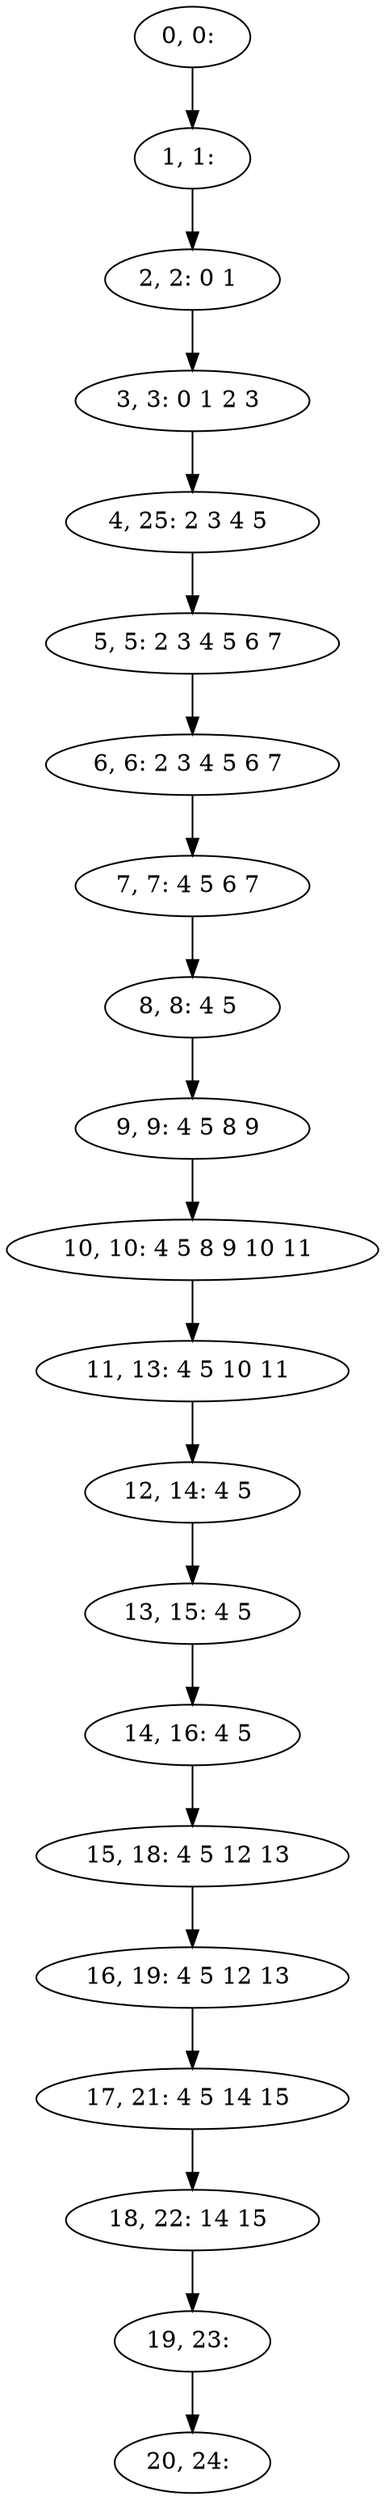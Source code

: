 digraph G {
0[label="0, 0: "];
1[label="1, 1: "];
2[label="2, 2: 0 1 "];
3[label="3, 3: 0 1 2 3 "];
4[label="4, 25: 2 3 4 5 "];
5[label="5, 5: 2 3 4 5 6 7 "];
6[label="6, 6: 2 3 4 5 6 7 "];
7[label="7, 7: 4 5 6 7 "];
8[label="8, 8: 4 5 "];
9[label="9, 9: 4 5 8 9 "];
10[label="10, 10: 4 5 8 9 10 11 "];
11[label="11, 13: 4 5 10 11 "];
12[label="12, 14: 4 5 "];
13[label="13, 15: 4 5 "];
14[label="14, 16: 4 5 "];
15[label="15, 18: 4 5 12 13 "];
16[label="16, 19: 4 5 12 13 "];
17[label="17, 21: 4 5 14 15 "];
18[label="18, 22: 14 15 "];
19[label="19, 23: "];
20[label="20, 24: "];
0->1 ;
1->2 ;
2->3 ;
3->4 ;
4->5 ;
5->6 ;
6->7 ;
7->8 ;
8->9 ;
9->10 ;
10->11 ;
11->12 ;
12->13 ;
13->14 ;
14->15 ;
15->16 ;
16->17 ;
17->18 ;
18->19 ;
19->20 ;
}
